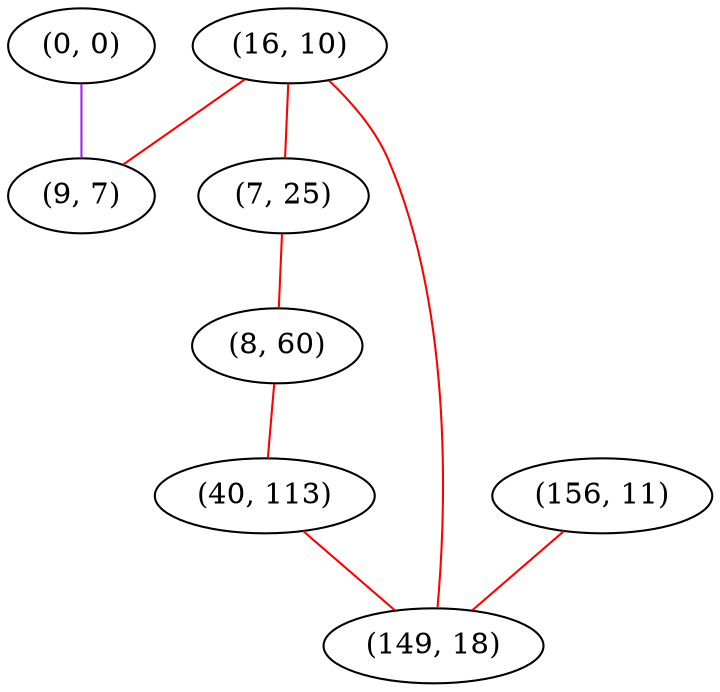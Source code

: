 graph "" {
"(0, 0)";
"(16, 10)";
"(156, 11)";
"(7, 25)";
"(8, 60)";
"(40, 113)";
"(149, 18)";
"(9, 7)";
"(0, 0)" -- "(9, 7)"  [color=purple, key=0, weight=4];
"(16, 10)" -- "(7, 25)"  [color=red, key=0, weight=1];
"(16, 10)" -- "(149, 18)"  [color=red, key=0, weight=1];
"(16, 10)" -- "(9, 7)"  [color=red, key=0, weight=1];
"(156, 11)" -- "(149, 18)"  [color=red, key=0, weight=1];
"(7, 25)" -- "(8, 60)"  [color=red, key=0, weight=1];
"(8, 60)" -- "(40, 113)"  [color=red, key=0, weight=1];
"(40, 113)" -- "(149, 18)"  [color=red, key=0, weight=1];
}
